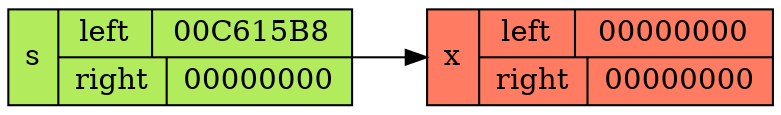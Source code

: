 digraph differentiator{
	rankdir=LR;
	bgcolor="#FFFFFF";	node[color="black", fontsize=14];
	fixedsize=true;
	Q00C615D8[style=filled, shape=record, fillcolor="#B2EC5D", width=2, label ="{s | {{left | 00C615B8} | {right | 00000000}}}" ]
	Q00C615B8[style=filled, shape=record, fillcolor="#FF7B61", width=2, label ="{x | {{left | 00000000} | {right | 00000000}}}" ]

	Q00C615D8 -> Q00C615B8

}

